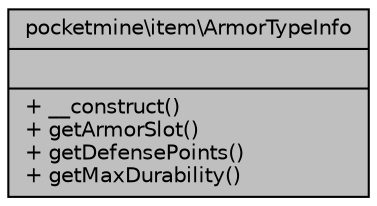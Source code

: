 digraph "pocketmine\item\ArmorTypeInfo"
{
 // INTERACTIVE_SVG=YES
 // LATEX_PDF_SIZE
  edge [fontname="Helvetica",fontsize="10",labelfontname="Helvetica",labelfontsize="10"];
  node [fontname="Helvetica",fontsize="10",shape=record];
  Node1 [label="{pocketmine\\item\\ArmorTypeInfo\n||+ __construct()\l+ getArmorSlot()\l+ getDefensePoints()\l+ getMaxDurability()\l}",height=0.2,width=0.4,color="black", fillcolor="grey75", style="filled", fontcolor="black",tooltip=" "];
}

